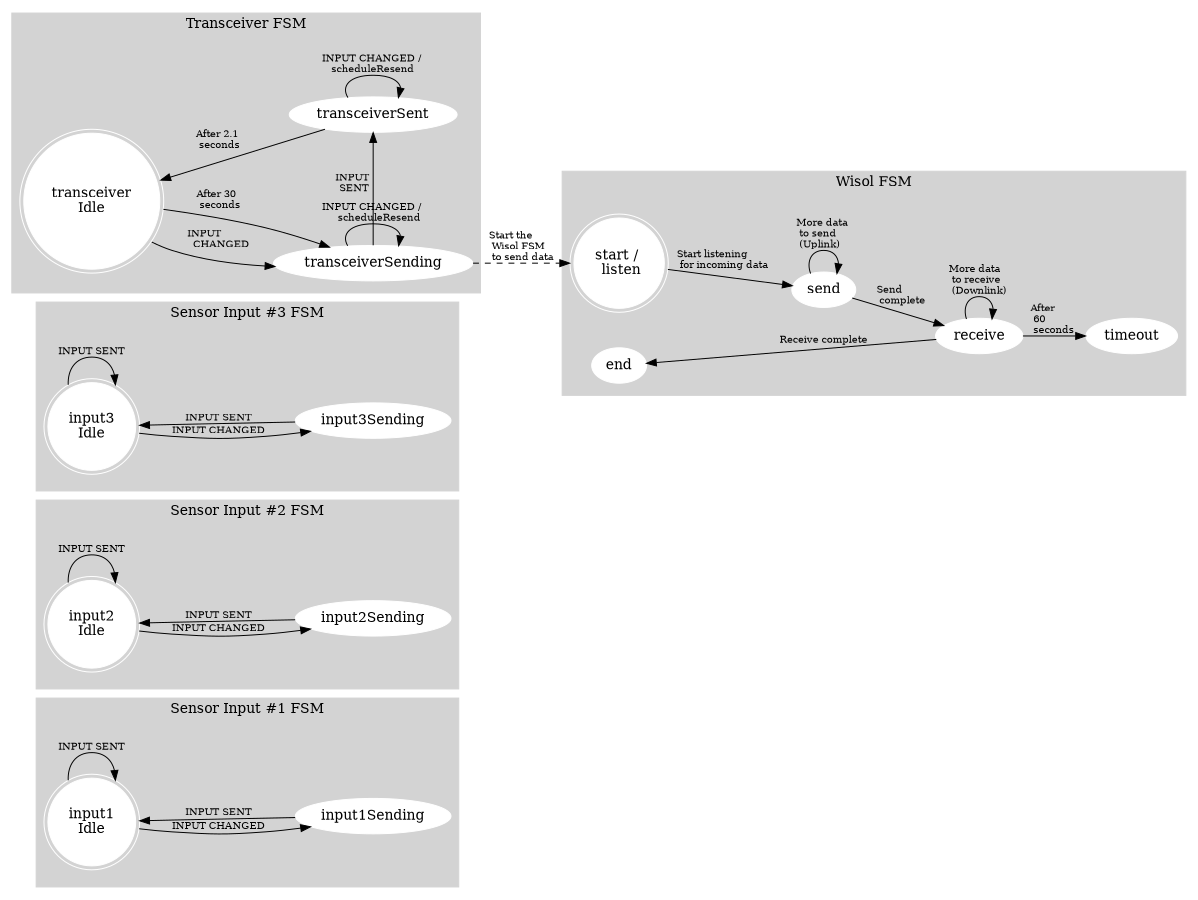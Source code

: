 digraph finite_state_machine {
	compound = true;
	// concentrate=true;
	rankdir = LR;
	ranksep="0";
	nodesep="0.3";

	size = "8,6";
	ratio = fill;	

	node [style=filled,color=white];
	style = filled;
	color = lightgrey;

	node [shape = doublecircle]; input1Idle input2Idle input3Idle transceiverIdle listen;
	node [shape = ellipse];
	edge [fontsize = 10];

	subgraph cluster_input1 {
		label = "Sensor Input #1 FSM";
		input1Idle [ label = "input1\nIdle" ];
		input1Idle -> input1Sending [ label = "INPUT CHANGED" ];
		input1Sending -> input1Idle [ label = "INPUT SENT" ];
		input1Idle -> input1Idle [ label = "INPUT SENT" ];
	}

	subgraph cluster_input2 {
		label = "Sensor Input #2 FSM";
		input2Idle [ label = "input2\nIdle" ];
		input2Idle -> input2Sending [ label = "INPUT CHANGED" ];
		input2Sending -> input2Idle [ label = "INPUT SENT" ];
		input2Idle -> input2Idle [ label = "INPUT SENT" ];
	}

	subgraph cluster_input3 {
		label = "Sensor Input #3 FSM";
		input3Idle [ label = "input3\nIdle" ];
		input3Idle -> input3Sending [ label = "INPUT CHANGED" ];
		input3Sending -> input3Idle [ label = "INPUT SENT" ];
		input3Idle -> input3Idle [ label = "INPUT SENT" ];
	}

	subgraph cluster_transceiver {
		{ rank = same; transceiverSending; transceiverSent; }
		label = "Transceiver FSM";
		transceiverIdle [ label = "transceiver\nIdle" ];
		transceiverIdle -> transceiverSending [ label = "INPUT \l  CHANGED" ];
		transceiverSending -> transceiverSending [ weight = 1, label = "INPUT CHANGED / \r scheduleResend \r" ];
		transceiverSending -> transceiverSent [ weight = 1, label = "INPUT \r SENT \r " ];
		transceiverSent -> transceiverSent [ label = "INPUT CHANGED / \n scheduleResend \n" ];
		transceiverSent -> transceiverIdle [ label = "After 2.1 \l seconds\l" ];
		transceiverIdle -> transceiverSending [ label = "After 30 \l seconds" ];
	}

	subgraph cluster_wisol {
		{ rank = min; listen; end; }
		label = "Wisol FSM";
		listen [label="start / \n listen"]
		listen -> send [label = "Start listening \l for incoming data \l"];
		send -> send [label = "More data \l to send \l (Uplink) \l" ];
		send -> receive [label = "Send \l complete \l" ];
		receive -> receive [label = "More data \l to receive \l (Downlink) \l" ];
		receive -> timeout [ label = "After \l 60 \l seconds \l" ];
		receive -> end [label = "Receive complete" ];	
	}

	transceiverSending -> listen [style=dashed, label="Start the \l Wisol FSM \l to send data"];
	
}
